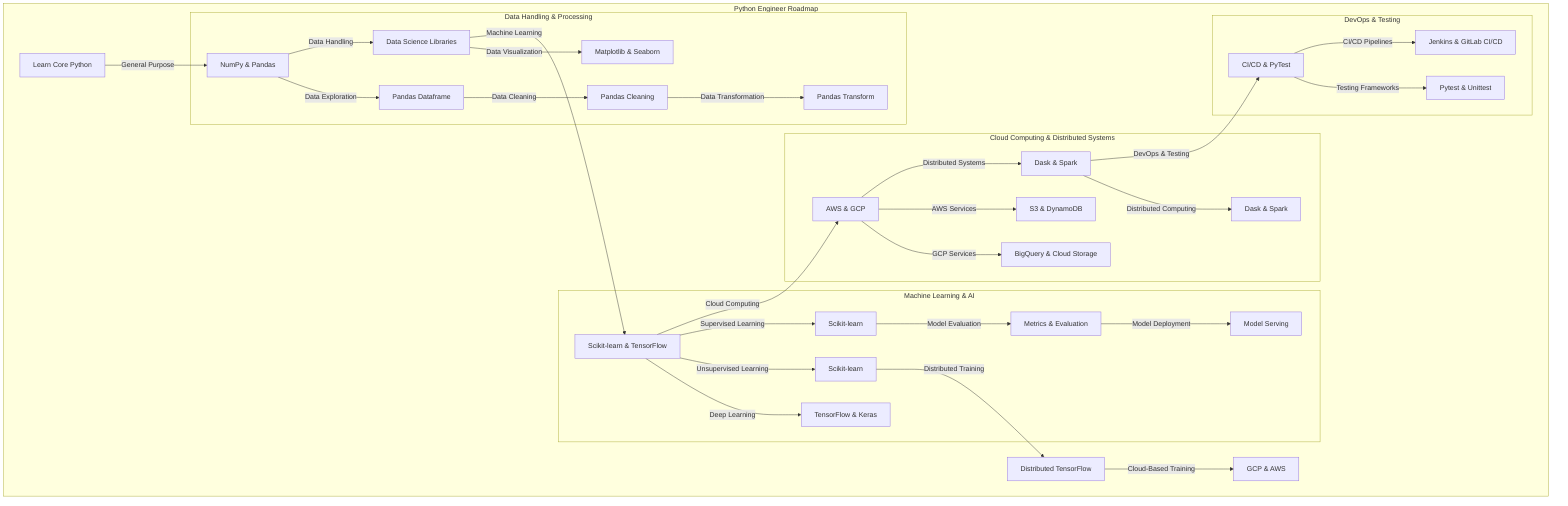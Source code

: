 graph TD;
    
    subgraph "Python Engineer Roadmap"
        A["Learn Core Python"] -->|General Purpose| B["NumPy & Pandas"]
        B -->|Data Handling| C["Data Science Libraries"]
        C -->|Machine Learning| D["Scikit-learn & TensorFlow"]
        D -->|Cloud Computing| E["AWS & GCP"]
        E -->|Distributed Systems| F["Dask & Spark"]
        F -->|DevOps & Testing| G["CI/CD & PyTest"]
        
        subgraph "Data Handling & Processing"
            B -->|Data Exploration| H["Pandas Dataframe"]
            C -->|Data Visualization| I["Matplotlib & Seaborn"]
            H -->|Data Cleaning| J["Pandas Cleaning"]
            J -->|Data Transformation| K["Pandas Transform"]
        end
        
        subgraph "Machine Learning & AI"
            D -->|Supervised Learning| L["Scikit-learn"]
            D -->|Unsupervised Learning| M["Scikit-learn"]
            D -->|Deep Learning| N["TensorFlow & Keras"]
            L -->|Model Evaluation| O["Metrics & Evaluation"]
            O -->|Model Deployment| P["Model Serving"]
        end
        
        subgraph "Cloud Computing & Distributed Systems"
            E -->|AWS Services| Q["S3 & DynamoDB"]
            E -->|GCP Services| R["BigQuery & Cloud Storage"]
            F -->|Distributed Computing| S["Dask & Spark"]
        end
        
        subgraph "DevOps & Testing"
            G -->|CI/CD Pipelines| T[" Jenkins & GitLab CI/CD"]
            G -->|Testing Frameworks| U["Pytest & Unittest"]
        end
        
        M -->|Distributed Training| V["Distributed TensorFlow"]
        V -->|Cloud-Based Training| W["GCP & AWS"]
    end